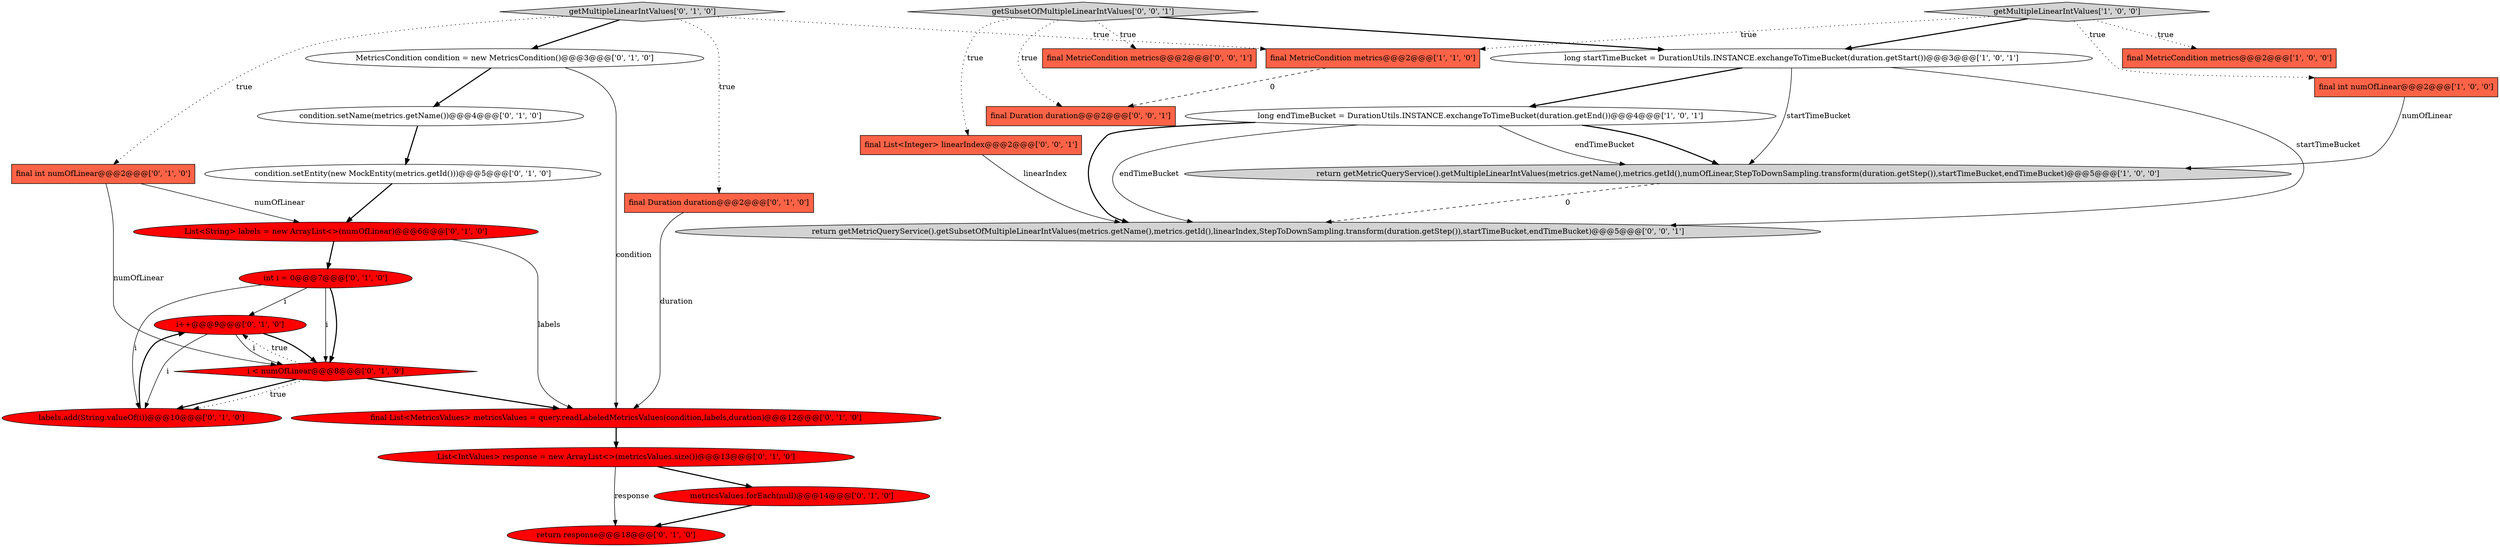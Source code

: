 digraph {
12 [style = filled, label = "condition.setName(metrics.getName())@@@4@@@['0', '1', '0']", fillcolor = white, shape = ellipse image = "AAA0AAABBB2BBB"];
11 [style = filled, label = "final List<MetricsValues> metricsValues = query.readLabeledMetricsValues(condition,labels,duration)@@@12@@@['0', '1', '0']", fillcolor = red, shape = ellipse image = "AAA1AAABBB2BBB"];
8 [style = filled, label = "List<IntValues> response = new ArrayList<>(metricsValues.size())@@@13@@@['0', '1', '0']", fillcolor = red, shape = ellipse image = "AAA1AAABBB2BBB"];
7 [style = filled, label = "final int numOfLinear@@@2@@@['0', '1', '0']", fillcolor = tomato, shape = box image = "AAA0AAABBB2BBB"];
13 [style = filled, label = "int i = 0@@@7@@@['0', '1', '0']", fillcolor = red, shape = ellipse image = "AAA1AAABBB2BBB"];
25 [style = filled, label = "final MetricCondition metrics@@@2@@@['0', '0', '1']", fillcolor = tomato, shape = box image = "AAA0AAABBB3BBB"];
23 [style = filled, label = "return getMetricQueryService().getSubsetOfMultipleLinearIntValues(metrics.getName(),metrics.getId(),linearIndex,StepToDownSampling.transform(duration.getStep()),startTimeBucket,endTimeBucket)@@@5@@@['0', '0', '1']", fillcolor = lightgray, shape = ellipse image = "AAA0AAABBB3BBB"];
10 [style = filled, label = "i++@@@9@@@['0', '1', '0']", fillcolor = red, shape = ellipse image = "AAA1AAABBB2BBB"];
3 [style = filled, label = "long startTimeBucket = DurationUtils.INSTANCE.exchangeToTimeBucket(duration.getStart())@@@3@@@['1', '0', '1']", fillcolor = white, shape = ellipse image = "AAA0AAABBB1BBB"];
15 [style = filled, label = "labels.add(String.valueOf(i))@@@10@@@['0', '1', '0']", fillcolor = red, shape = ellipse image = "AAA1AAABBB2BBB"];
20 [style = filled, label = "i < numOfLinear@@@8@@@['0', '1', '0']", fillcolor = red, shape = diamond image = "AAA1AAABBB2BBB"];
18 [style = filled, label = "condition.setEntity(new MockEntity(metrics.getId()))@@@5@@@['0', '1', '0']", fillcolor = white, shape = ellipse image = "AAA0AAABBB2BBB"];
22 [style = filled, label = "getSubsetOfMultipleLinearIntValues['0', '0', '1']", fillcolor = lightgray, shape = diamond image = "AAA0AAABBB3BBB"];
21 [style = filled, label = "return response@@@18@@@['0', '1', '0']", fillcolor = red, shape = ellipse image = "AAA1AAABBB2BBB"];
0 [style = filled, label = "long endTimeBucket = DurationUtils.INSTANCE.exchangeToTimeBucket(duration.getEnd())@@@4@@@['1', '0', '1']", fillcolor = white, shape = ellipse image = "AAA0AAABBB1BBB"];
19 [style = filled, label = "List<String> labels = new ArrayList<>(numOfLinear)@@@6@@@['0', '1', '0']", fillcolor = red, shape = ellipse image = "AAA1AAABBB2BBB"];
4 [style = filled, label = "getMultipleLinearIntValues['1', '0', '0']", fillcolor = lightgray, shape = diamond image = "AAA0AAABBB1BBB"];
17 [style = filled, label = "MetricsCondition condition = new MetricsCondition()@@@3@@@['0', '1', '0']", fillcolor = white, shape = ellipse image = "AAA0AAABBB2BBB"];
2 [style = filled, label = "final int numOfLinear@@@2@@@['1', '0', '0']", fillcolor = tomato, shape = box image = "AAA0AAABBB1BBB"];
24 [style = filled, label = "final List<Integer> linearIndex@@@2@@@['0', '0', '1']", fillcolor = tomato, shape = box image = "AAA0AAABBB3BBB"];
14 [style = filled, label = "metricsValues.forEach(null)@@@14@@@['0', '1', '0']", fillcolor = red, shape = ellipse image = "AAA1AAABBB2BBB"];
9 [style = filled, label = "getMultipleLinearIntValues['0', '1', '0']", fillcolor = lightgray, shape = diamond image = "AAA0AAABBB2BBB"];
6 [style = filled, label = "return getMetricQueryService().getMultipleLinearIntValues(metrics.getName(),metrics.getId(),numOfLinear,StepToDownSampling.transform(duration.getStep()),startTimeBucket,endTimeBucket)@@@5@@@['1', '0', '0']", fillcolor = lightgray, shape = ellipse image = "AAA0AAABBB1BBB"];
5 [style = filled, label = "final MetricCondition metrics@@@2@@@['1', '1', '0']", fillcolor = tomato, shape = box image = "AAA0AAABBB1BBB"];
1 [style = filled, label = "final MetricCondition metrics@@@2@@@['1', '0', '0']", fillcolor = tomato, shape = box image = "AAA0AAABBB1BBB"];
16 [style = filled, label = "final Duration duration@@@2@@@['0', '1', '0']", fillcolor = tomato, shape = box image = "AAA0AAABBB2BBB"];
26 [style = filled, label = "final Duration duration@@@2@@@['0', '0', '1']", fillcolor = tomato, shape = box image = "AAA0AAABBB3BBB"];
4->5 [style = dotted, label="true"];
8->21 [style = solid, label="response"];
4->3 [style = bold, label=""];
15->10 [style = bold, label=""];
10->20 [style = bold, label=""];
4->1 [style = dotted, label="true"];
0->6 [style = bold, label=""];
13->20 [style = solid, label="i"];
5->26 [style = dashed, label="0"];
2->6 [style = solid, label="numOfLinear"];
22->25 [style = dotted, label="true"];
18->19 [style = bold, label=""];
3->23 [style = solid, label="startTimeBucket"];
8->14 [style = bold, label=""];
9->17 [style = bold, label=""];
0->6 [style = solid, label="endTimeBucket"];
22->24 [style = dotted, label="true"];
3->0 [style = bold, label=""];
4->2 [style = dotted, label="true"];
7->19 [style = solid, label="numOfLinear"];
22->3 [style = bold, label=""];
7->20 [style = solid, label="numOfLinear"];
13->10 [style = solid, label="i"];
17->12 [style = bold, label=""];
9->5 [style = dotted, label="true"];
0->23 [style = bold, label=""];
19->13 [style = bold, label=""];
24->23 [style = solid, label="linearIndex"];
10->15 [style = solid, label="i"];
22->26 [style = dotted, label="true"];
17->11 [style = solid, label="condition"];
13->15 [style = solid, label="i"];
20->10 [style = dotted, label="true"];
3->6 [style = solid, label="startTimeBucket"];
12->18 [style = bold, label=""];
11->8 [style = bold, label=""];
9->16 [style = dotted, label="true"];
9->7 [style = dotted, label="true"];
16->11 [style = solid, label="duration"];
19->11 [style = solid, label="labels"];
20->15 [style = bold, label=""];
14->21 [style = bold, label=""];
6->23 [style = dashed, label="0"];
20->15 [style = dotted, label="true"];
10->20 [style = solid, label="i"];
20->11 [style = bold, label=""];
13->20 [style = bold, label=""];
0->23 [style = solid, label="endTimeBucket"];
}
